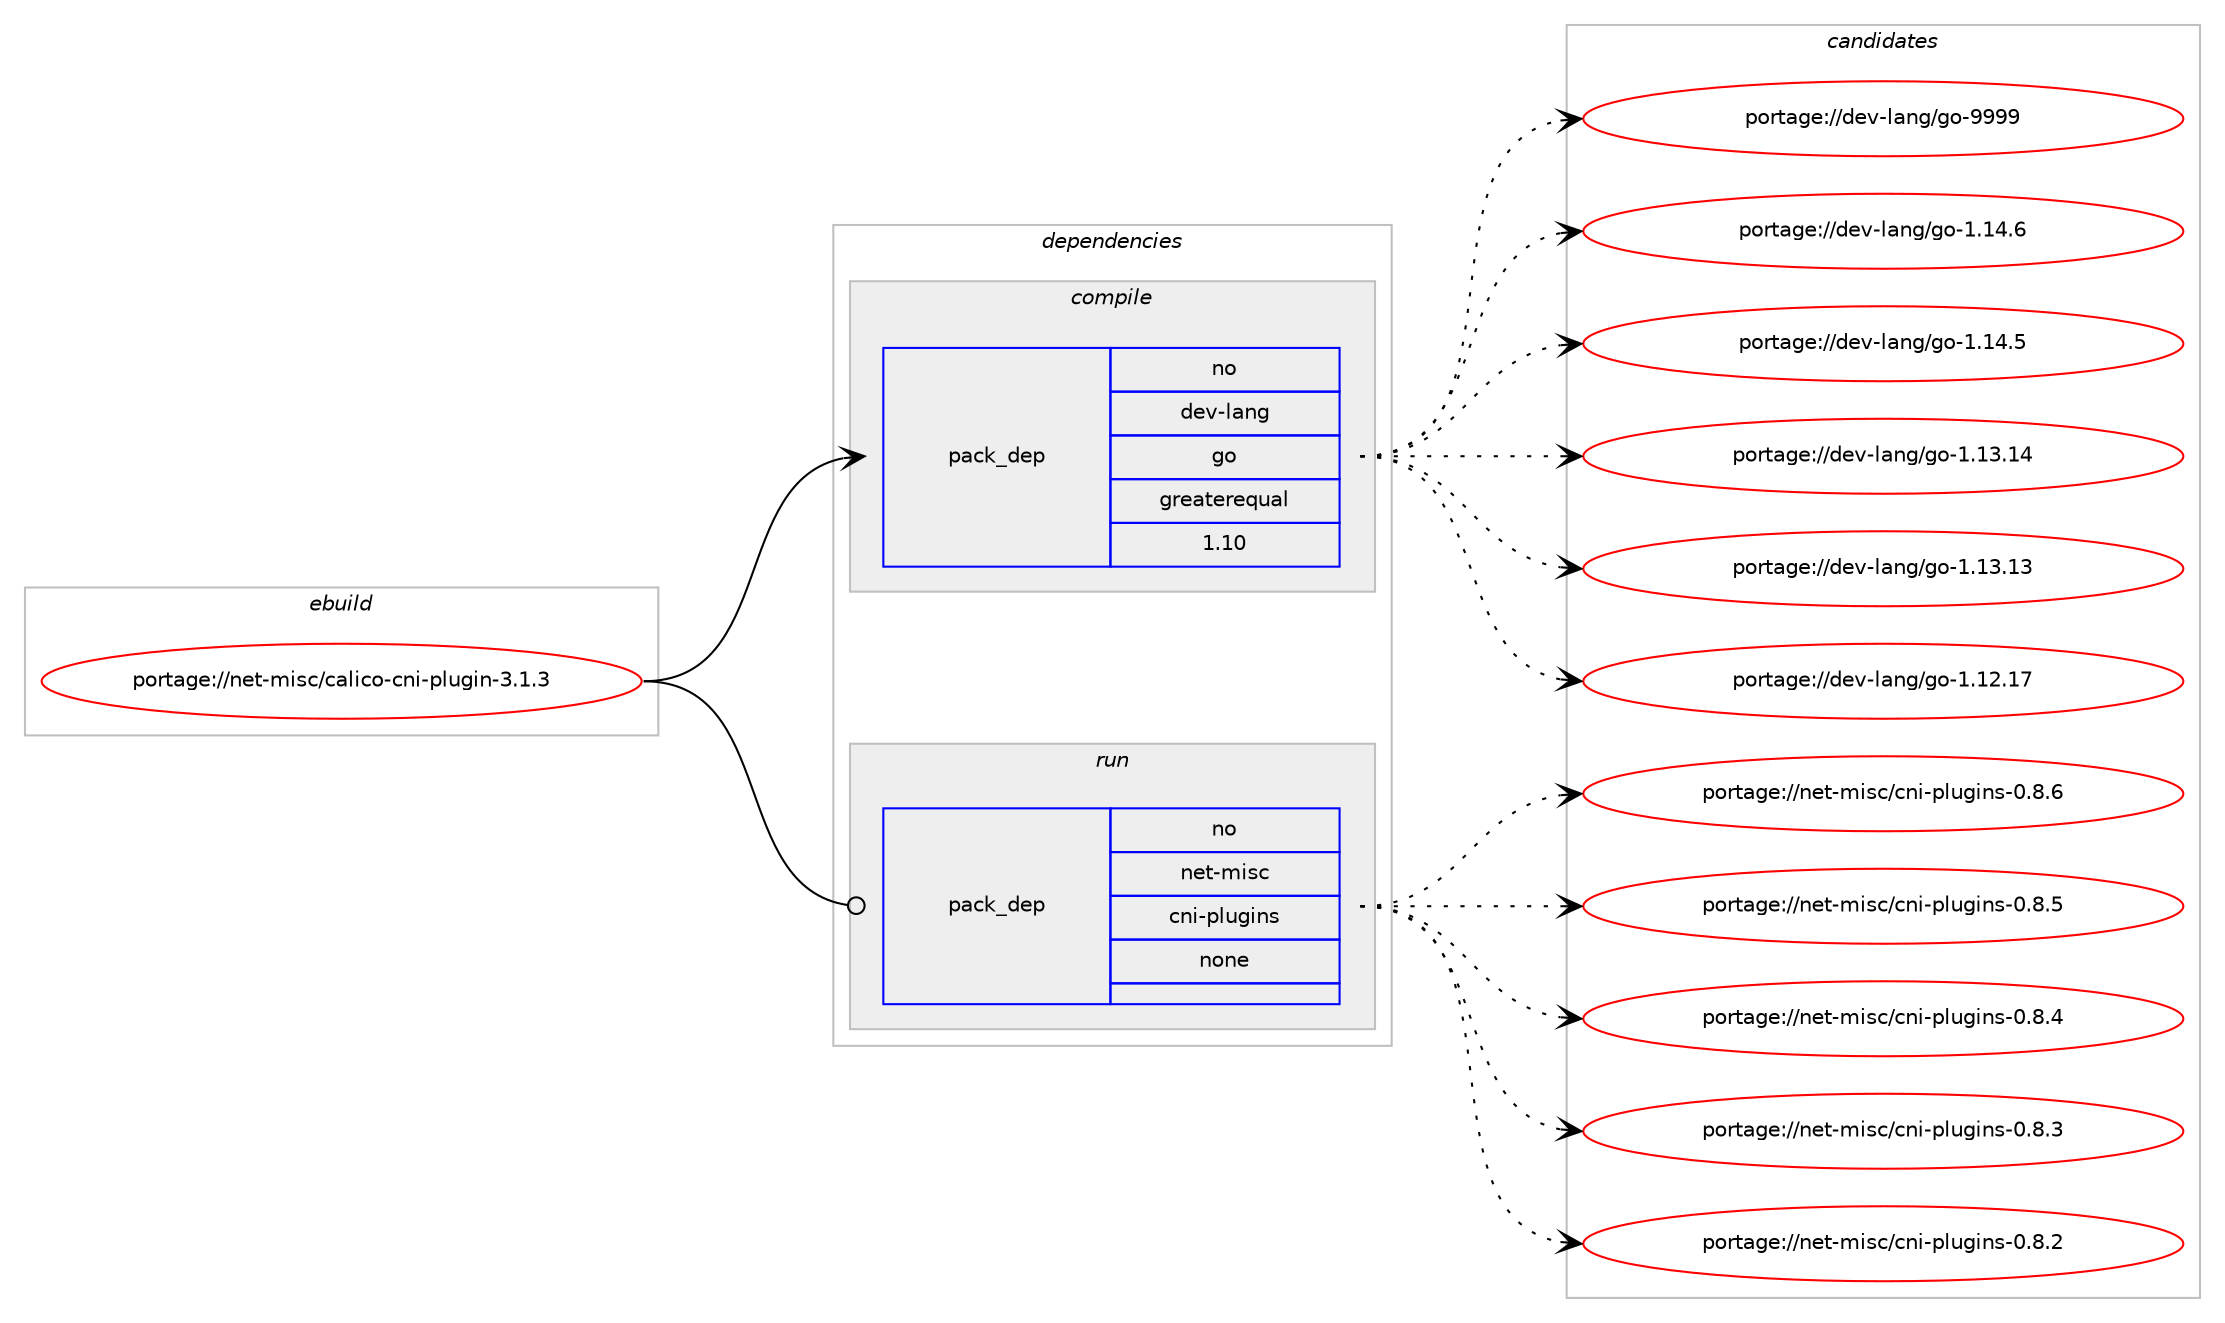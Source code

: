 digraph prolog {

# *************
# Graph options
# *************

newrank=true;
concentrate=true;
compound=true;
graph [rankdir=LR,fontname=Helvetica,fontsize=10,ranksep=1.5];#, ranksep=2.5, nodesep=0.2];
edge  [arrowhead=vee];
node  [fontname=Helvetica,fontsize=10];

# **********
# The ebuild
# **********

subgraph cluster_leftcol {
color=gray;
rank=same;
label=<<i>ebuild</i>>;
id [label="portage://net-misc/calico-cni-plugin-3.1.3", color=red, width=4, href="../net-misc/calico-cni-plugin-3.1.3.svg"];
}

# ****************
# The dependencies
# ****************

subgraph cluster_midcol {
color=gray;
label=<<i>dependencies</i>>;
subgraph cluster_compile {
fillcolor="#eeeeee";
style=filled;
label=<<i>compile</i>>;
subgraph pack3804 {
dependency4595 [label=<<TABLE BORDER="0" CELLBORDER="1" CELLSPACING="0" CELLPADDING="4" WIDTH="220"><TR><TD ROWSPAN="6" CELLPADDING="30">pack_dep</TD></TR><TR><TD WIDTH="110">no</TD></TR><TR><TD>dev-lang</TD></TR><TR><TD>go</TD></TR><TR><TD>greaterequal</TD></TR><TR><TD>1.10</TD></TR></TABLE>>, shape=none, color=blue];
}
id:e -> dependency4595:w [weight=20,style="solid",arrowhead="vee"];
}
subgraph cluster_compileandrun {
fillcolor="#eeeeee";
style=filled;
label=<<i>compile and run</i>>;
}
subgraph cluster_run {
fillcolor="#eeeeee";
style=filled;
label=<<i>run</i>>;
subgraph pack3805 {
dependency4596 [label=<<TABLE BORDER="0" CELLBORDER="1" CELLSPACING="0" CELLPADDING="4" WIDTH="220"><TR><TD ROWSPAN="6" CELLPADDING="30">pack_dep</TD></TR><TR><TD WIDTH="110">no</TD></TR><TR><TD>net-misc</TD></TR><TR><TD>cni-plugins</TD></TR><TR><TD>none</TD></TR><TR><TD></TD></TR></TABLE>>, shape=none, color=blue];
}
id:e -> dependency4596:w [weight=20,style="solid",arrowhead="odot"];
}
}

# **************
# The candidates
# **************

subgraph cluster_choices {
rank=same;
color=gray;
label=<<i>candidates</i>>;

subgraph choice3804 {
color=black;
nodesep=1;
choice1001011184510897110103471031114557575757 [label="portage://dev-lang/go-9999", color=red, width=4,href="../dev-lang/go-9999.svg"];
choice10010111845108971101034710311145494649524654 [label="portage://dev-lang/go-1.14.6", color=red, width=4,href="../dev-lang/go-1.14.6.svg"];
choice10010111845108971101034710311145494649524653 [label="portage://dev-lang/go-1.14.5", color=red, width=4,href="../dev-lang/go-1.14.5.svg"];
choice1001011184510897110103471031114549464951464952 [label="portage://dev-lang/go-1.13.14", color=red, width=4,href="../dev-lang/go-1.13.14.svg"];
choice1001011184510897110103471031114549464951464951 [label="portage://dev-lang/go-1.13.13", color=red, width=4,href="../dev-lang/go-1.13.13.svg"];
choice1001011184510897110103471031114549464950464955 [label="portage://dev-lang/go-1.12.17", color=red, width=4,href="../dev-lang/go-1.12.17.svg"];
dependency4595:e -> choice1001011184510897110103471031114557575757:w [style=dotted,weight="100"];
dependency4595:e -> choice10010111845108971101034710311145494649524654:w [style=dotted,weight="100"];
dependency4595:e -> choice10010111845108971101034710311145494649524653:w [style=dotted,weight="100"];
dependency4595:e -> choice1001011184510897110103471031114549464951464952:w [style=dotted,weight="100"];
dependency4595:e -> choice1001011184510897110103471031114549464951464951:w [style=dotted,weight="100"];
dependency4595:e -> choice1001011184510897110103471031114549464950464955:w [style=dotted,weight="100"];
}
subgraph choice3805 {
color=black;
nodesep=1;
choice1101011164510910511599479911010545112108117103105110115454846564654 [label="portage://net-misc/cni-plugins-0.8.6", color=red, width=4,href="../net-misc/cni-plugins-0.8.6.svg"];
choice1101011164510910511599479911010545112108117103105110115454846564653 [label="portage://net-misc/cni-plugins-0.8.5", color=red, width=4,href="../net-misc/cni-plugins-0.8.5.svg"];
choice1101011164510910511599479911010545112108117103105110115454846564652 [label="portage://net-misc/cni-plugins-0.8.4", color=red, width=4,href="../net-misc/cni-plugins-0.8.4.svg"];
choice1101011164510910511599479911010545112108117103105110115454846564651 [label="portage://net-misc/cni-plugins-0.8.3", color=red, width=4,href="../net-misc/cni-plugins-0.8.3.svg"];
choice1101011164510910511599479911010545112108117103105110115454846564650 [label="portage://net-misc/cni-plugins-0.8.2", color=red, width=4,href="../net-misc/cni-plugins-0.8.2.svg"];
dependency4596:e -> choice1101011164510910511599479911010545112108117103105110115454846564654:w [style=dotted,weight="100"];
dependency4596:e -> choice1101011164510910511599479911010545112108117103105110115454846564653:w [style=dotted,weight="100"];
dependency4596:e -> choice1101011164510910511599479911010545112108117103105110115454846564652:w [style=dotted,weight="100"];
dependency4596:e -> choice1101011164510910511599479911010545112108117103105110115454846564651:w [style=dotted,weight="100"];
dependency4596:e -> choice1101011164510910511599479911010545112108117103105110115454846564650:w [style=dotted,weight="100"];
}
}

}
